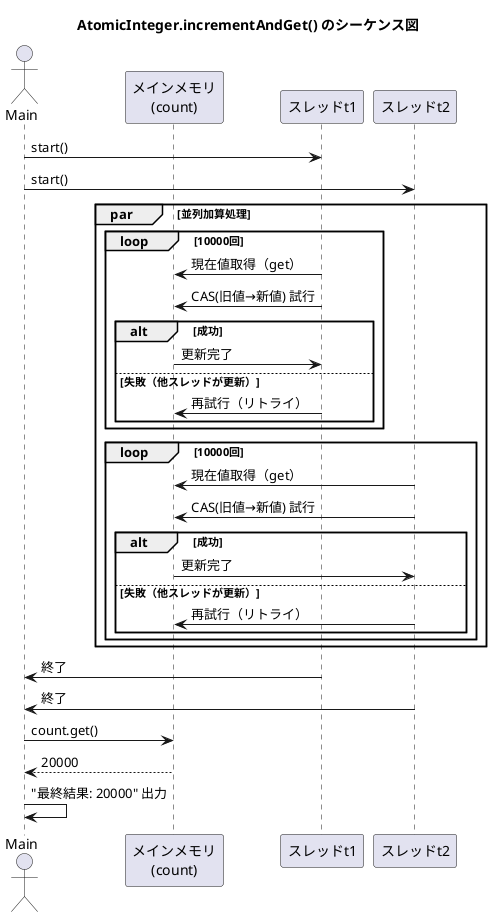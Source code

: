 @startuml
title AtomicInteger.incrementAndGet() のシーケンス図

actor Main
participant "メインメモリ\n(count)" as Memory
participant "スレッドt1" as T1
participant "スレッドt2" as T2

Main -> T1 : start()
Main -> T2 : start()

par 並列加算処理
    loop 10000回
        T1 -> Memory : 現在値取得（get）
        T1 -> Memory : CAS(旧値→新値) 試行
        alt 成功
            Memory -> T1 : 更新完了
        else 失敗（他スレッドが更新）
            T1 -> Memory : 再試行（リトライ）
        end
    end

    loop 10000回
        T2 -> Memory : 現在値取得（get）
        T2 -> Memory : CAS(旧値→新値) 試行
        alt 成功
            Memory -> T2 : 更新完了
        else 失敗（他スレッドが更新）
            T2 -> Memory : 再試行（リトライ）
        end
    end
end

T1 -> Main : 終了
T2 -> Main : 終了

Main -> Memory : count.get()
Memory --> Main : 20000
Main -> Main : "最終結果: 20000" 出力

@enduml
